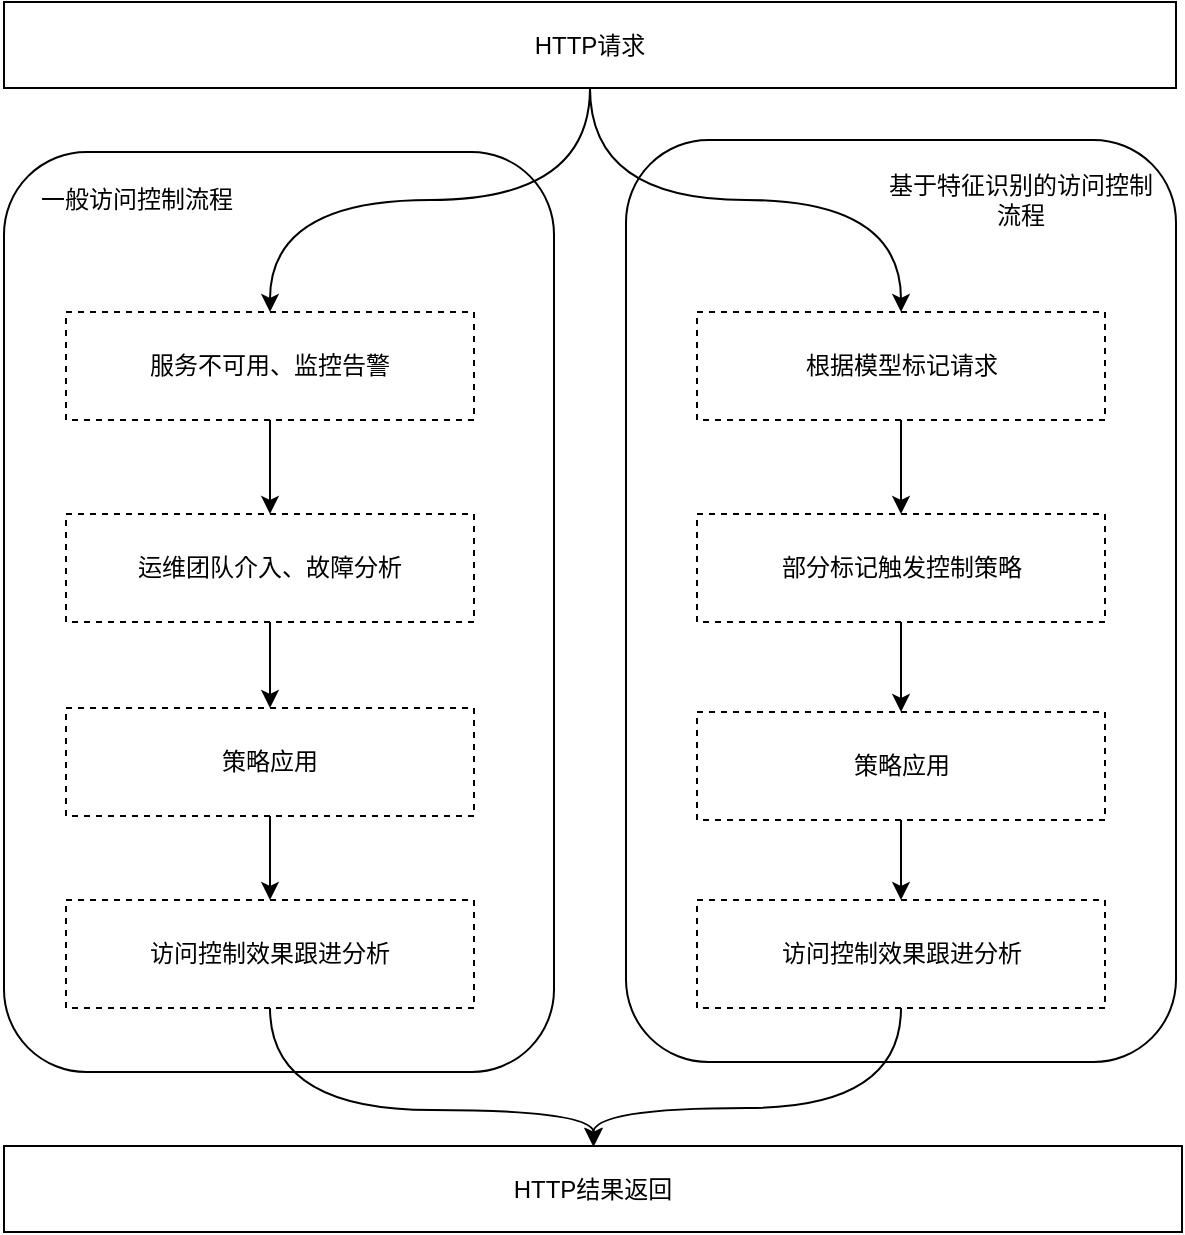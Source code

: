 <mxfile version="24.7.8">
  <diagram name="第 1 页" id="TGypnsFDoZplq9Hz1j6t">
    <mxGraphModel dx="1434" dy="841" grid="0" gridSize="10" guides="1" tooltips="1" connect="1" arrows="1" fold="1" page="0" pageScale="1" pageWidth="3300" pageHeight="4681" math="0" shadow="0">
      <root>
        <mxCell id="0" />
        <mxCell id="1" parent="0" />
        <mxCell id="rbxUUjU9S7yHSoXGGBeZ-32" value="" style="rounded=1;whiteSpace=wrap;html=1;movable=0;resizable=0;rotatable=0;deletable=0;editable=0;locked=1;connectable=0;" vertex="1" parent="1">
          <mxGeometry x="404" y="271" width="275" height="461" as="geometry" />
        </mxCell>
        <mxCell id="rbxUUjU9S7yHSoXGGBeZ-30" value="" style="rounded=1;whiteSpace=wrap;html=1;movable=0;resizable=0;rotatable=0;deletable=0;editable=0;locked=1;connectable=0;" vertex="1" parent="1">
          <mxGeometry x="93" y="277" width="275" height="460" as="geometry" />
        </mxCell>
        <mxCell id="rbxUUjU9S7yHSoXGGBeZ-4" value="" style="edgeStyle=orthogonalEdgeStyle;rounded=0;orthogonalLoop=1;jettySize=auto;html=1;curved=1;movable=0;resizable=0;rotatable=0;deletable=0;editable=0;locked=1;connectable=0;" edge="1" parent="1" source="rbxUUjU9S7yHSoXGGBeZ-2" target="rbxUUjU9S7yHSoXGGBeZ-3">
          <mxGeometry relative="1" as="geometry" />
        </mxCell>
        <mxCell id="rbxUUjU9S7yHSoXGGBeZ-41" style="edgeStyle=orthogonalEdgeStyle;rounded=0;orthogonalLoop=1;jettySize=auto;html=1;entryX=0.5;entryY=0;entryDx=0;entryDy=0;curved=1;movable=0;resizable=0;rotatable=0;deletable=0;editable=0;locked=1;connectable=0;" edge="1" parent="1" source="rbxUUjU9S7yHSoXGGBeZ-2" target="rbxUUjU9S7yHSoXGGBeZ-37">
          <mxGeometry relative="1" as="geometry" />
        </mxCell>
        <mxCell id="rbxUUjU9S7yHSoXGGBeZ-2" value="HTTP请求" style="rounded=0;whiteSpace=wrap;html=1;movable=0;resizable=0;rotatable=0;deletable=0;editable=0;locked=1;connectable=0;" vertex="1" parent="1">
          <mxGeometry x="93" y="202" width="586" height="43" as="geometry" />
        </mxCell>
        <mxCell id="rbxUUjU9S7yHSoXGGBeZ-28" value="" style="edgeStyle=orthogonalEdgeStyle;rounded=0;orthogonalLoop=1;jettySize=auto;html=1;movable=0;resizable=0;rotatable=0;deletable=0;editable=0;locked=1;connectable=0;" edge="1" parent="1" source="rbxUUjU9S7yHSoXGGBeZ-3" target="rbxUUjU9S7yHSoXGGBeZ-26">
          <mxGeometry relative="1" as="geometry" />
        </mxCell>
        <mxCell id="rbxUUjU9S7yHSoXGGBeZ-3" value="服务不可用、监控告警" style="whiteSpace=wrap;html=1;rounded=0;dashed=1;align=center;movable=0;resizable=0;rotatable=0;deletable=0;editable=0;locked=1;connectable=0;" vertex="1" parent="1">
          <mxGeometry x="124" y="357" width="204" height="54" as="geometry" />
        </mxCell>
        <mxCell id="rbxUUjU9S7yHSoXGGBeZ-29" value="" style="edgeStyle=orthogonalEdgeStyle;rounded=0;orthogonalLoop=1;jettySize=auto;html=1;movable=0;resizable=0;rotatable=0;deletable=0;editable=0;locked=1;connectable=0;" edge="1" parent="1" source="rbxUUjU9S7yHSoXGGBeZ-26" target="rbxUUjU9S7yHSoXGGBeZ-27">
          <mxGeometry relative="1" as="geometry" />
        </mxCell>
        <mxCell id="rbxUUjU9S7yHSoXGGBeZ-26" value="运维团队介入、故障分析" style="whiteSpace=wrap;html=1;rounded=0;dashed=1;align=center;movable=0;resizable=0;rotatable=0;deletable=0;editable=0;locked=1;connectable=0;" vertex="1" parent="1">
          <mxGeometry x="124" y="458" width="204" height="54" as="geometry" />
        </mxCell>
        <mxCell id="rbxUUjU9S7yHSoXGGBeZ-34" value="" style="edgeStyle=orthogonalEdgeStyle;rounded=0;orthogonalLoop=1;jettySize=auto;html=1;movable=0;resizable=0;rotatable=0;deletable=0;editable=0;locked=1;connectable=0;" edge="1" parent="1" source="rbxUUjU9S7yHSoXGGBeZ-27" target="rbxUUjU9S7yHSoXGGBeZ-33">
          <mxGeometry relative="1" as="geometry" />
        </mxCell>
        <mxCell id="rbxUUjU9S7yHSoXGGBeZ-27" value="策略应用" style="whiteSpace=wrap;html=1;rounded=0;dashed=1;align=center;movable=0;resizable=0;rotatable=0;deletable=0;editable=0;locked=1;connectable=0;" vertex="1" parent="1">
          <mxGeometry x="124" y="555" width="204" height="54" as="geometry" />
        </mxCell>
        <mxCell id="rbxUUjU9S7yHSoXGGBeZ-36" style="edgeStyle=orthogonalEdgeStyle;rounded=0;orthogonalLoop=1;jettySize=auto;html=1;curved=1;movable=0;resizable=0;rotatable=0;deletable=0;editable=0;locked=1;connectable=0;" edge="1" parent="1" source="rbxUUjU9S7yHSoXGGBeZ-33" target="rbxUUjU9S7yHSoXGGBeZ-35">
          <mxGeometry relative="1" as="geometry">
            <Array as="points">
              <mxPoint x="226" y="756" />
              <mxPoint x="388" y="756" />
            </Array>
          </mxGeometry>
        </mxCell>
        <mxCell id="rbxUUjU9S7yHSoXGGBeZ-33" value="访问控制效果跟进分析" style="whiteSpace=wrap;html=1;rounded=0;dashed=1;align=center;movable=0;resizable=0;rotatable=0;deletable=0;editable=0;locked=1;connectable=0;" vertex="1" parent="1">
          <mxGeometry x="124" y="651" width="204" height="54" as="geometry" />
        </mxCell>
        <mxCell id="rbxUUjU9S7yHSoXGGBeZ-35" value="HTTP结果返回" style="rounded=0;whiteSpace=wrap;html=1;movable=0;resizable=0;rotatable=0;deletable=0;editable=0;locked=1;connectable=0;" vertex="1" parent="1">
          <mxGeometry x="93" y="774" width="589" height="43" as="geometry" />
        </mxCell>
        <mxCell id="rbxUUjU9S7yHSoXGGBeZ-39" value="" style="edgeStyle=orthogonalEdgeStyle;rounded=0;orthogonalLoop=1;jettySize=auto;html=1;movable=0;resizable=0;rotatable=0;deletable=0;editable=0;locked=1;connectable=0;" edge="1" parent="1" source="rbxUUjU9S7yHSoXGGBeZ-37" target="rbxUUjU9S7yHSoXGGBeZ-38">
          <mxGeometry relative="1" as="geometry" />
        </mxCell>
        <mxCell id="rbxUUjU9S7yHSoXGGBeZ-37" value="根据模型标记请求" style="whiteSpace=wrap;html=1;rounded=0;dashed=1;align=center;movable=0;resizable=0;rotatable=0;deletable=0;editable=0;locked=1;connectable=0;" vertex="1" parent="1">
          <mxGeometry x="439.5" y="357" width="204" height="54" as="geometry" />
        </mxCell>
        <mxCell id="rbxUUjU9S7yHSoXGGBeZ-43" style="edgeStyle=orthogonalEdgeStyle;rounded=0;orthogonalLoop=1;jettySize=auto;html=1;entryX=0.5;entryY=0;entryDx=0;entryDy=0;movable=0;resizable=0;rotatable=0;deletable=0;editable=0;locked=1;connectable=0;" edge="1" parent="1" source="rbxUUjU9S7yHSoXGGBeZ-38" target="rbxUUjU9S7yHSoXGGBeZ-42">
          <mxGeometry relative="1" as="geometry" />
        </mxCell>
        <mxCell id="rbxUUjU9S7yHSoXGGBeZ-38" value="部分标记触发控制策略" style="whiteSpace=wrap;html=1;rounded=0;dashed=1;align=center;movable=0;resizable=0;rotatable=0;deletable=0;editable=0;locked=1;connectable=0;" vertex="1" parent="1">
          <mxGeometry x="439.5" y="458" width="204" height="54" as="geometry" />
        </mxCell>
        <mxCell id="rbxUUjU9S7yHSoXGGBeZ-46" value="" style="edgeStyle=orthogonalEdgeStyle;rounded=0;orthogonalLoop=1;jettySize=auto;html=1;movable=0;resizable=0;rotatable=0;deletable=0;editable=0;locked=1;connectable=0;" edge="1" parent="1" source="rbxUUjU9S7yHSoXGGBeZ-42" target="rbxUUjU9S7yHSoXGGBeZ-44">
          <mxGeometry relative="1" as="geometry" />
        </mxCell>
        <mxCell id="rbxUUjU9S7yHSoXGGBeZ-42" value="策略应用" style="whiteSpace=wrap;html=1;rounded=0;dashed=1;align=center;movable=0;resizable=0;rotatable=0;deletable=0;editable=0;locked=1;connectable=0;" vertex="1" parent="1">
          <mxGeometry x="439.5" y="557" width="204" height="54" as="geometry" />
        </mxCell>
        <mxCell id="rbxUUjU9S7yHSoXGGBeZ-47" style="edgeStyle=orthogonalEdgeStyle;rounded=0;orthogonalLoop=1;jettySize=auto;html=1;entryX=0.5;entryY=0;entryDx=0;entryDy=0;curved=1;movable=0;resizable=0;rotatable=0;deletable=0;editable=0;locked=1;connectable=0;" edge="1" parent="1" source="rbxUUjU9S7yHSoXGGBeZ-44" target="rbxUUjU9S7yHSoXGGBeZ-35">
          <mxGeometry relative="1" as="geometry">
            <Array as="points">
              <mxPoint x="542" y="755" />
              <mxPoint x="388" y="755" />
            </Array>
          </mxGeometry>
        </mxCell>
        <mxCell id="rbxUUjU9S7yHSoXGGBeZ-44" value="访问控制效果跟进分析" style="whiteSpace=wrap;html=1;rounded=0;dashed=1;align=center;movable=0;resizable=0;rotatable=0;deletable=0;editable=0;locked=1;connectable=0;" vertex="1" parent="1">
          <mxGeometry x="439.5" y="651" width="204" height="54" as="geometry" />
        </mxCell>
        <mxCell id="rbxUUjU9S7yHSoXGGBeZ-48" value="一般访问控制流程" style="text;html=1;align=center;verticalAlign=middle;whiteSpace=wrap;rounded=0;movable=0;resizable=0;rotatable=0;deletable=0;editable=0;locked=1;connectable=0;" vertex="1" parent="1">
          <mxGeometry x="91" y="286" width="137" height="30" as="geometry" />
        </mxCell>
        <mxCell id="rbxUUjU9S7yHSoXGGBeZ-49" value="基于特征识别的访问控制流程" style="text;html=1;align=center;verticalAlign=middle;whiteSpace=wrap;rounded=0;movable=0;resizable=0;rotatable=0;deletable=0;editable=0;locked=1;connectable=0;" vertex="1" parent="1">
          <mxGeometry x="533" y="286" width="137" height="30" as="geometry" />
        </mxCell>
      </root>
    </mxGraphModel>
  </diagram>
</mxfile>
